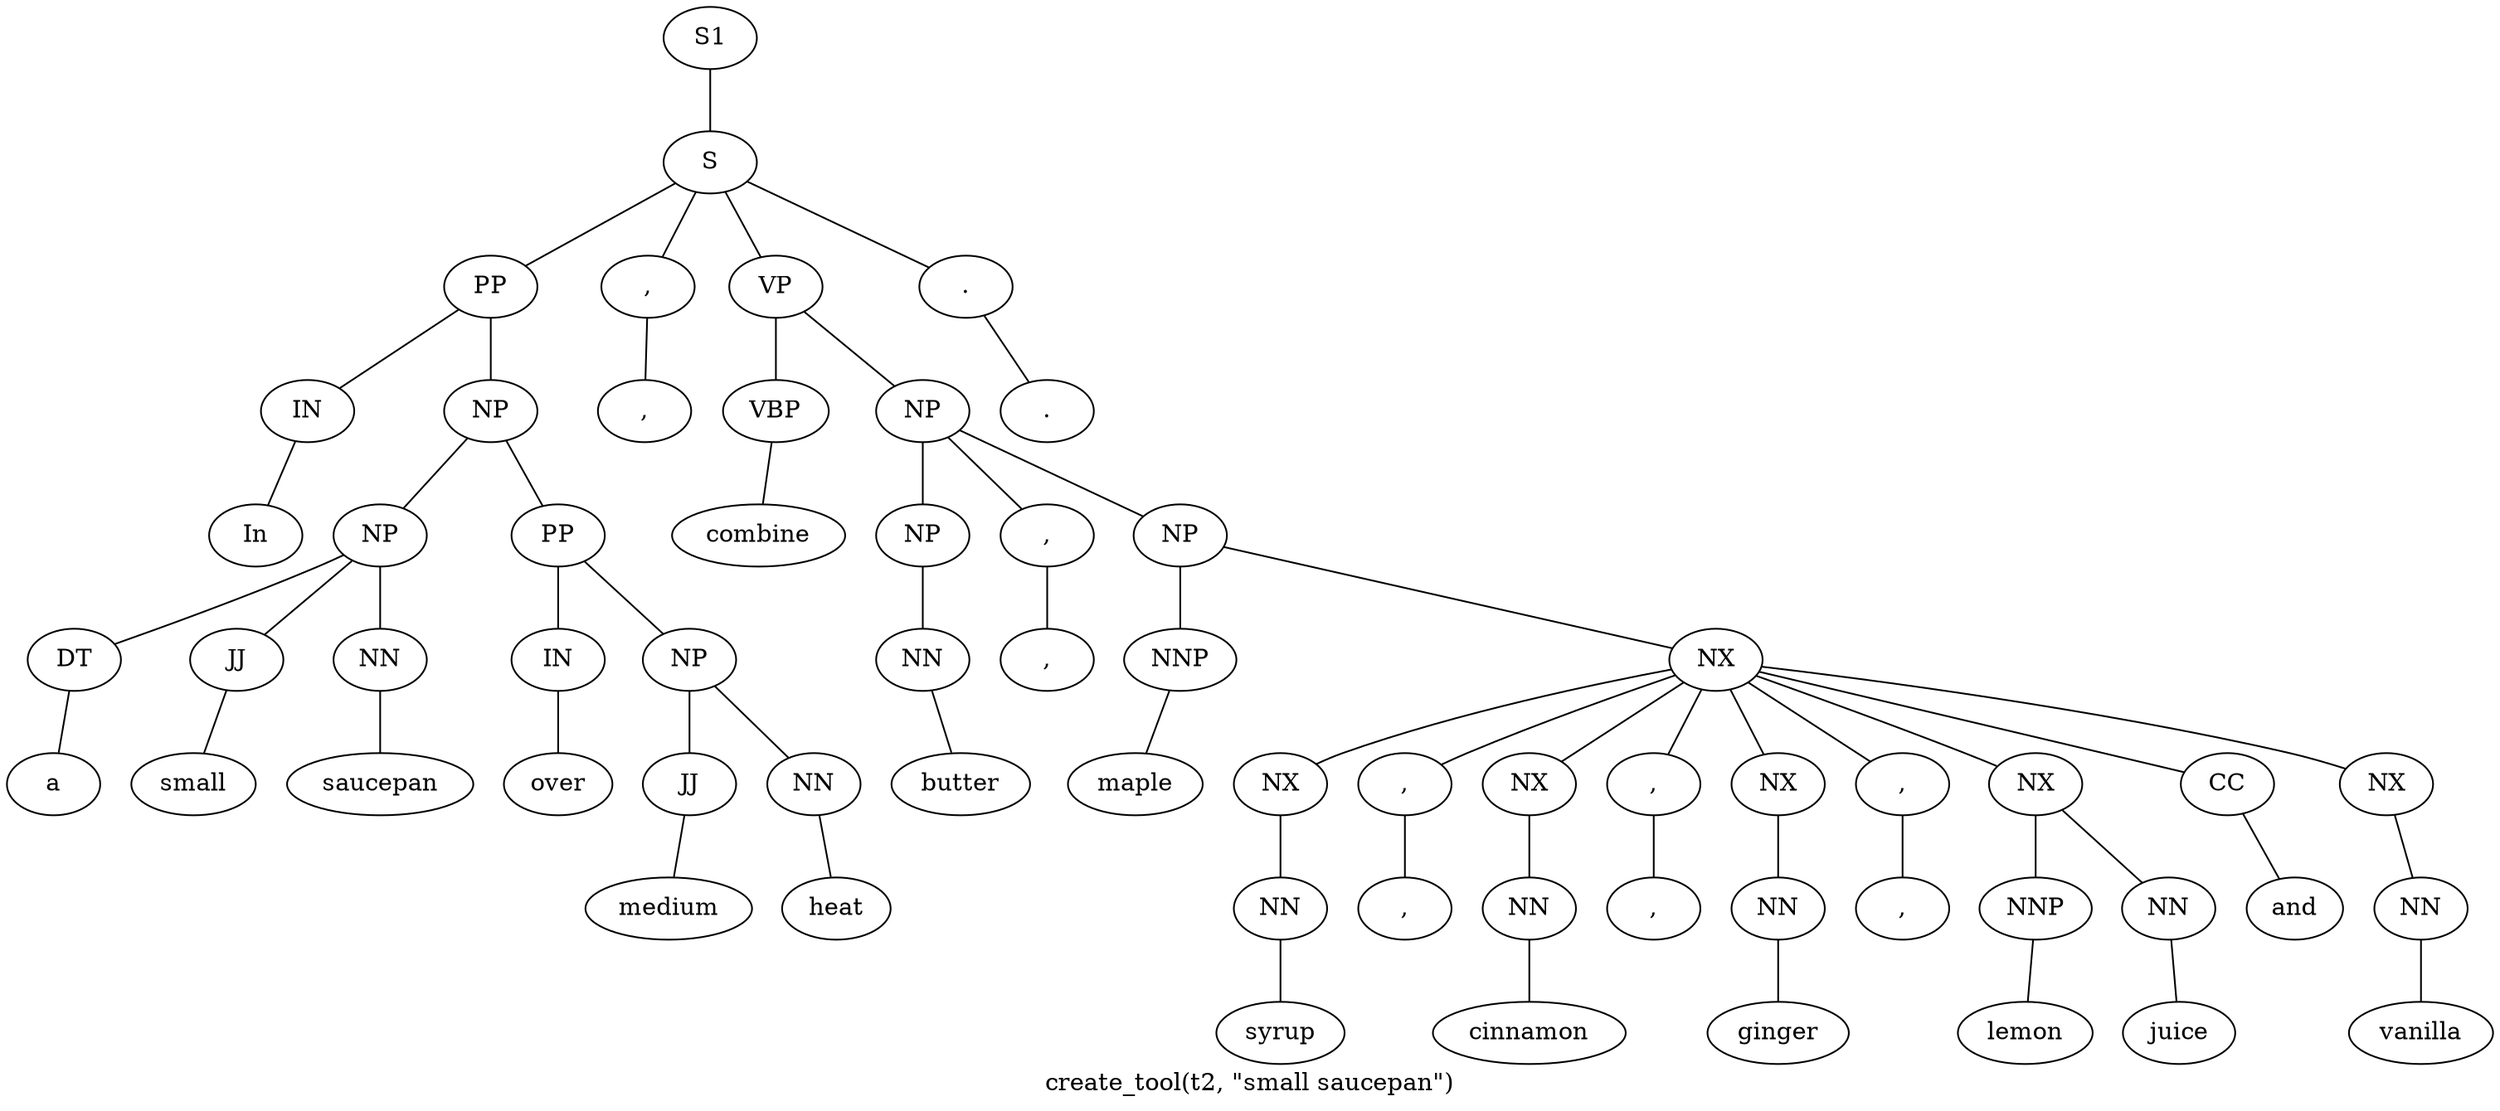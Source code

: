 graph SyntaxGraph {
	label = "create_tool(t2, \"small saucepan\")";
	Node0 [label="S1"];
	Node1 [label="S"];
	Node2 [label="PP"];
	Node3 [label="IN"];
	Node4 [label="In"];
	Node5 [label="NP"];
	Node6 [label="NP"];
	Node7 [label="DT"];
	Node8 [label="a"];
	Node9 [label="JJ"];
	Node10 [label="small"];
	Node11 [label="NN"];
	Node12 [label="saucepan"];
	Node13 [label="PP"];
	Node14 [label="IN"];
	Node15 [label="over"];
	Node16 [label="NP"];
	Node17 [label="JJ"];
	Node18 [label="medium"];
	Node19 [label="NN"];
	Node20 [label="heat"];
	Node21 [label=","];
	Node22 [label=","];
	Node23 [label="VP"];
	Node24 [label="VBP"];
	Node25 [label="combine"];
	Node26 [label="NP"];
	Node27 [label="NP"];
	Node28 [label="NN"];
	Node29 [label="butter"];
	Node30 [label=","];
	Node31 [label=","];
	Node32 [label="NP"];
	Node33 [label="NNP"];
	Node34 [label="maple"];
	Node35 [label="NX"];
	Node36 [label="NX"];
	Node37 [label="NN"];
	Node38 [label="syrup"];
	Node39 [label=","];
	Node40 [label=","];
	Node41 [label="NX"];
	Node42 [label="NN"];
	Node43 [label="cinnamon"];
	Node44 [label=","];
	Node45 [label=","];
	Node46 [label="NX"];
	Node47 [label="NN"];
	Node48 [label="ginger"];
	Node49 [label=","];
	Node50 [label=","];
	Node51 [label="NX"];
	Node52 [label="NNP"];
	Node53 [label="lemon"];
	Node54 [label="NN"];
	Node55 [label="juice"];
	Node56 [label="CC"];
	Node57 [label="and"];
	Node58 [label="NX"];
	Node59 [label="NN"];
	Node60 [label="vanilla"];
	Node61 [label="."];
	Node62 [label="."];

	Node0 -- Node1;
	Node1 -- Node2;
	Node1 -- Node21;
	Node1 -- Node23;
	Node1 -- Node61;
	Node2 -- Node3;
	Node2 -- Node5;
	Node3 -- Node4;
	Node5 -- Node6;
	Node5 -- Node13;
	Node6 -- Node7;
	Node6 -- Node9;
	Node6 -- Node11;
	Node7 -- Node8;
	Node9 -- Node10;
	Node11 -- Node12;
	Node13 -- Node14;
	Node13 -- Node16;
	Node14 -- Node15;
	Node16 -- Node17;
	Node16 -- Node19;
	Node17 -- Node18;
	Node19 -- Node20;
	Node21 -- Node22;
	Node23 -- Node24;
	Node23 -- Node26;
	Node24 -- Node25;
	Node26 -- Node27;
	Node26 -- Node30;
	Node26 -- Node32;
	Node27 -- Node28;
	Node28 -- Node29;
	Node30 -- Node31;
	Node32 -- Node33;
	Node32 -- Node35;
	Node33 -- Node34;
	Node35 -- Node36;
	Node35 -- Node39;
	Node35 -- Node41;
	Node35 -- Node44;
	Node35 -- Node46;
	Node35 -- Node49;
	Node35 -- Node51;
	Node35 -- Node56;
	Node35 -- Node58;
	Node36 -- Node37;
	Node37 -- Node38;
	Node39 -- Node40;
	Node41 -- Node42;
	Node42 -- Node43;
	Node44 -- Node45;
	Node46 -- Node47;
	Node47 -- Node48;
	Node49 -- Node50;
	Node51 -- Node52;
	Node51 -- Node54;
	Node52 -- Node53;
	Node54 -- Node55;
	Node56 -- Node57;
	Node58 -- Node59;
	Node59 -- Node60;
	Node61 -- Node62;
}